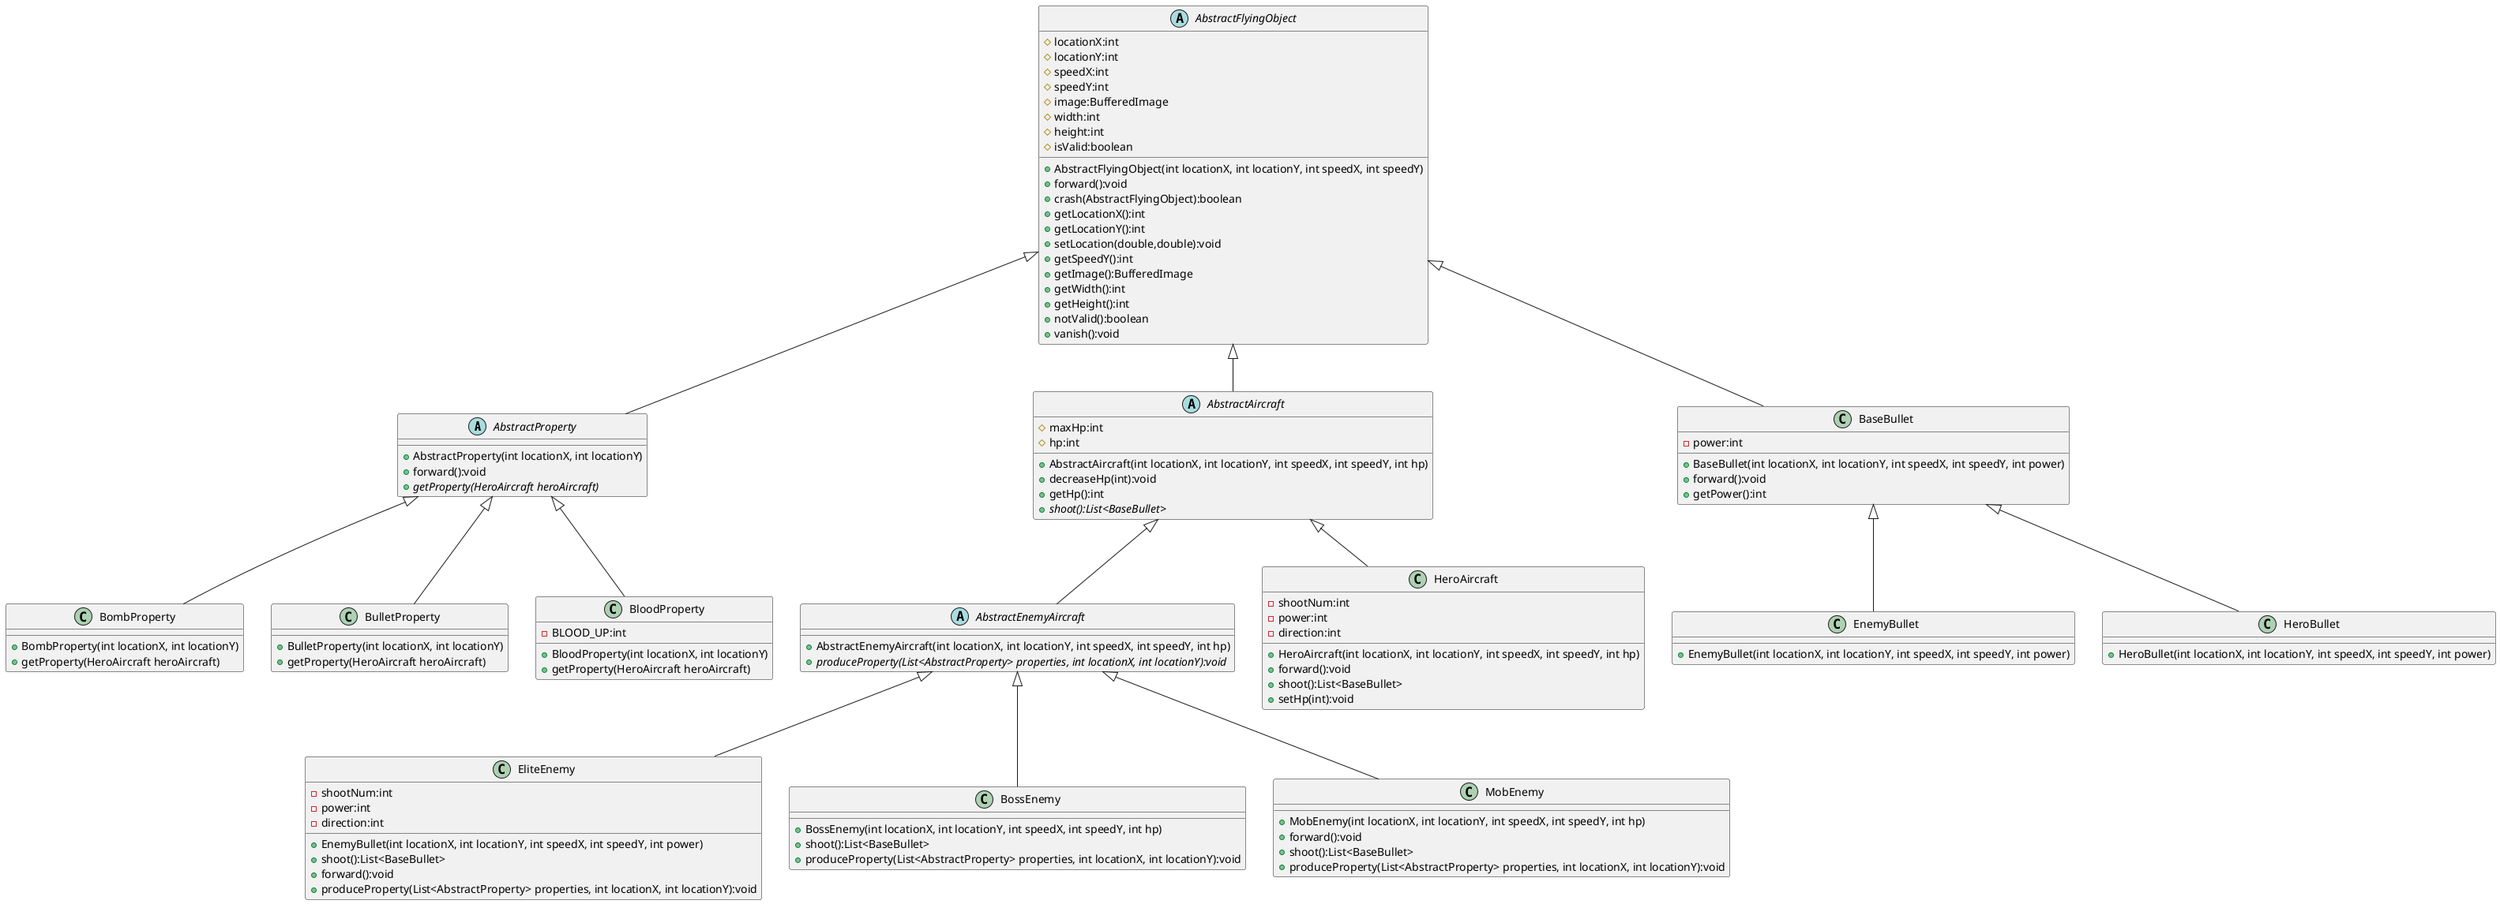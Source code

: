 @startuml
abstract class AbstractProperty {
+ AbstractProperty(int locationX, int locationY)
+ forward():void
+ {abstract} getProperty(HeroAircraft heroAircraft)
}
class BombProperty {
+ BombProperty(int locationX, int locationY)
+ getProperty(HeroAircraft heroAircraft)
}
class EliteEnemy {
- shootNum:int
- power:int
- direction:int
+ EnemyBullet(int locationX, int locationY, int speedX, int speedY, int power)
+ shoot():List<BaseBullet>
+ forward():void
+ produceProperty(List<AbstractProperty> properties, int locationX, int locationY):void
}
class BossEnemy {
+ BossEnemy(int locationX, int locationY, int speedX, int speedY, int hp)
+ shoot():List<BaseBullet>
+ produceProperty(List<AbstractProperty> properties, int locationX, int locationY):void
}
abstract class AbstractAircraft {
# maxHp:int
# hp:int
+ AbstractAircraft(int locationX, int locationY, int speedX, int speedY, int hp)
+ decreaseHp(int):void
+ getHp():int
+ {abstract}shoot():List<BaseBullet>
}
abstract class AbstractFlyingObject {
# locationX:int
# locationY:int
# speedX:int
# speedY:int
# image:BufferedImage
# width:int
# height:int
# isValid:boolean
+ AbstractFlyingObject(int locationX, int locationY, int speedX, int speedY)
+ forward():void
+ crash(AbstractFlyingObject):boolean
+ getLocationX():int
+ getLocationY():int
+ setLocation(double,double):void
+ getSpeedY():int
+ getImage():BufferedImage
+ getWidth():int
+ getHeight():int
+ notValid():boolean
+ vanish():void
}
abstract class AbstractEnemyAircraft {
+ AbstractEnemyAircraft(int locationX, int locationY, int speedX, int speedY, int hp)
+ {abstract} produceProperty(List<AbstractProperty> properties, int locationX, int locationY):void
}
class MobEnemy {
+ MobEnemy(int locationX, int locationY, int speedX, int speedY, int hp)
+ forward():void
+ shoot():List<BaseBullet>
+ produceProperty(List<AbstractProperty> properties, int locationX, int locationY):void
}
class BulletProperty {
+ BulletProperty(int locationX, int locationY)
+ getProperty(HeroAircraft heroAircraft)
}
class HeroAircraft {
- shootNum:int
- power:int
- direction:int
+ HeroAircraft(int locationX, int locationY, int speedX, int speedY, int hp)
+ forward():void
+ shoot():List<BaseBullet>
+ setHp(int):void
}
class BloodProperty {
- BLOOD_UP:int
+ BloodProperty(int locationX, int locationY)
+ getProperty(HeroAircraft heroAircraft)
}
class BaseBullet {
- power:int
+ BaseBullet(int locationX, int locationY, int speedX, int speedY, int power)
+ forward():void
+ getPower():int
}
class EnemyBullet {
+ EnemyBullet(int locationX, int locationY, int speedX, int speedY, int power)
}
class HeroBullet {
+ HeroBullet(int locationX, int locationY, int speedX, int speedY, int power)
}
AbstractFlyingObject <|-- AbstractProperty
AbstractFlyingObject <|-- BaseBullet
BaseBullet <|-- EnemyBullet
BaseBullet <|-- HeroBullet
AbstractProperty <|-- BombProperty
AbstractEnemyAircraft <|-- EliteEnemy
AbstractEnemyAircraft <|-- BossEnemy
AbstractFlyingObject <|-- AbstractAircraft
AbstractEnemyAircraft <|-- MobEnemy
AbstractProperty <|-- BulletProperty
AbstractAircraft <|-- HeroAircraft
AbstractProperty <|-- BloodProperty
AbstractAircraft <|-- AbstractEnemyAircraft
@enduml